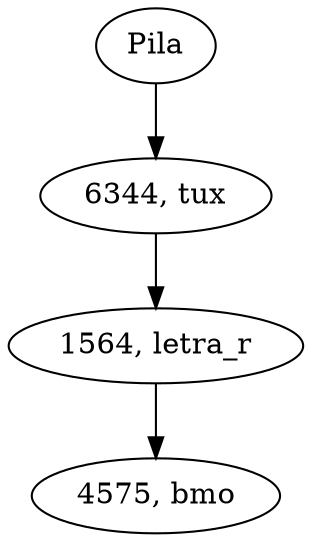 digraph PilaVitacora {
nodo0[label = "6344, tux"];
nodo1[label = "1564, letra_r"];
nodo2[label = "4575, bmo"];
empty[label = "Pila"];
empty->nodo0;
nodo0->nodo1;
nodo1->nodo2;
}